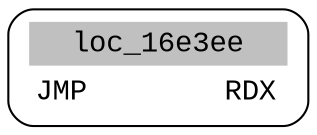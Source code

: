 digraph asm_graph {
1941 [
shape="Mrecord" fontname="Courier New"label =<<table border="0" cellborder="0" cellpadding="3"><tr><td align="center" colspan="2" bgcolor="grey">loc_16e3ee</td></tr><tr><td align="left">JMP        RDX</td></tr></table>> ];
}